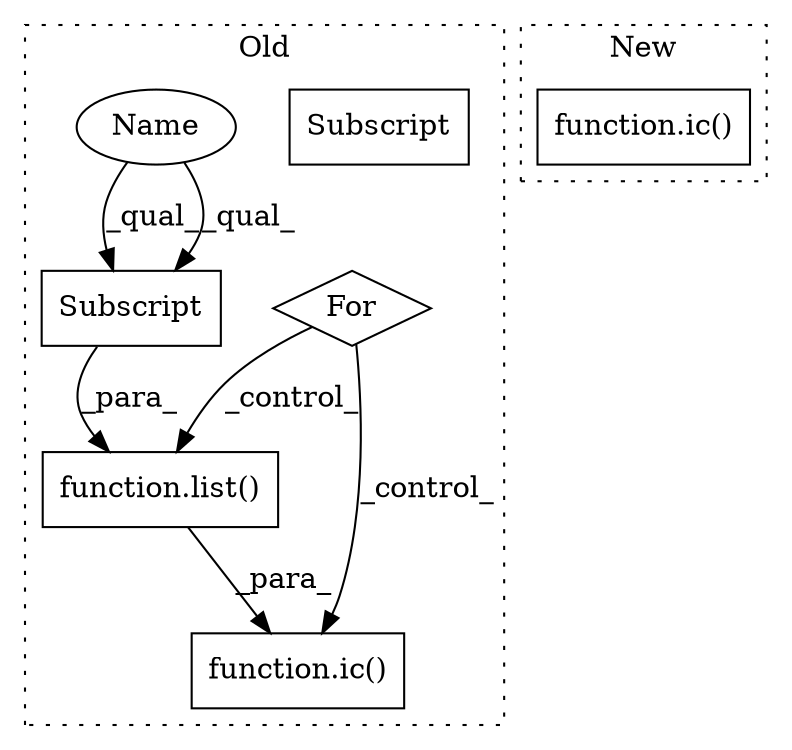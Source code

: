 digraph G {
subgraph cluster0 {
1 [label="function.ic()" a="75" s="11942,11979" l="3,1" shape="box"];
3 [label="For" a="107" s="11833,11856" l="4,86" shape="diamond"];
4 [label="function.list()" a="75" s="11945,11978" l="5,1" shape="box"];
5 [label="Subscript" a="63" s="11950,0" l="28,0" shape="box"];
6 [label="Subscript" a="63" s="11950,0" l="28,0" shape="box"];
7 [label="Name" a="87" s="11950" l="1" shape="ellipse"];
label = "Old";
style="dotted";
}
subgraph cluster1 {
2 [label="function.ic()" a="75" s="14960,14976" l="3,1" shape="box"];
label = "New";
style="dotted";
}
3 -> 1 [label="_control_"];
3 -> 4 [label="_control_"];
4 -> 1 [label="_para_"];
6 -> 4 [label="_para_"];
7 -> 6 [label="_qual_"];
7 -> 6 [label="_qual_"];
}